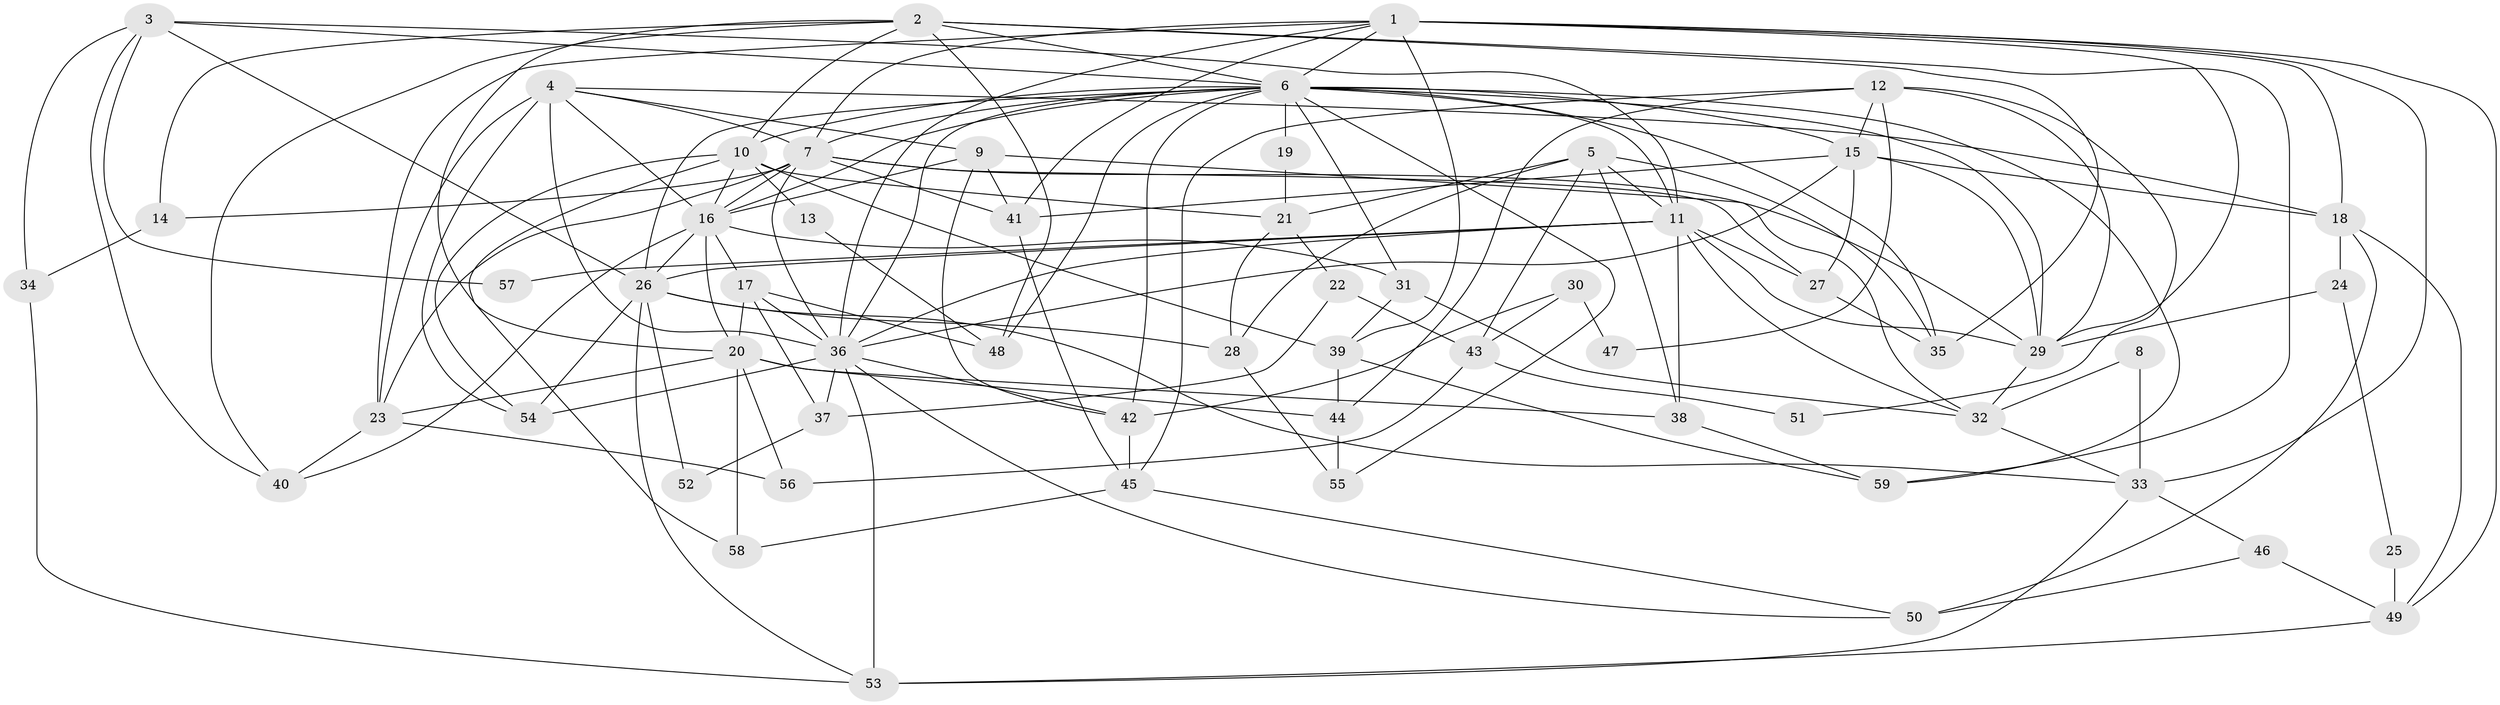 // original degree distribution, {6: 0.08547008547008547, 4: 0.26495726495726496, 2: 0.11965811965811966, 5: 0.2564102564102564, 3: 0.2564102564102564, 9: 0.008547008547008548, 7: 0.008547008547008548}
// Generated by graph-tools (version 1.1) at 2025/36/03/09/25 02:36:09]
// undirected, 59 vertices, 154 edges
graph export_dot {
graph [start="1"]
  node [color=gray90,style=filled];
  1;
  2;
  3;
  4;
  5;
  6;
  7;
  8;
  9;
  10;
  11;
  12;
  13;
  14;
  15;
  16;
  17;
  18;
  19;
  20;
  21;
  22;
  23;
  24;
  25;
  26;
  27;
  28;
  29;
  30;
  31;
  32;
  33;
  34;
  35;
  36;
  37;
  38;
  39;
  40;
  41;
  42;
  43;
  44;
  45;
  46;
  47;
  48;
  49;
  50;
  51;
  52;
  53;
  54;
  55;
  56;
  57;
  58;
  59;
  1 -- 6 [weight=1.0];
  1 -- 7 [weight=2.0];
  1 -- 18 [weight=3.0];
  1 -- 23 [weight=1.0];
  1 -- 29 [weight=1.0];
  1 -- 33 [weight=1.0];
  1 -- 36 [weight=1.0];
  1 -- 39 [weight=1.0];
  1 -- 41 [weight=2.0];
  1 -- 49 [weight=1.0];
  2 -- 6 [weight=1.0];
  2 -- 10 [weight=1.0];
  2 -- 14 [weight=1.0];
  2 -- 20 [weight=1.0];
  2 -- 35 [weight=1.0];
  2 -- 40 [weight=1.0];
  2 -- 48 [weight=1.0];
  2 -- 59 [weight=1.0];
  3 -- 6 [weight=1.0];
  3 -- 11 [weight=1.0];
  3 -- 26 [weight=1.0];
  3 -- 34 [weight=1.0];
  3 -- 40 [weight=1.0];
  3 -- 57 [weight=1.0];
  4 -- 7 [weight=1.0];
  4 -- 9 [weight=2.0];
  4 -- 16 [weight=1.0];
  4 -- 18 [weight=2.0];
  4 -- 23 [weight=2.0];
  4 -- 36 [weight=2.0];
  4 -- 54 [weight=1.0];
  5 -- 11 [weight=1.0];
  5 -- 21 [weight=1.0];
  5 -- 28 [weight=1.0];
  5 -- 35 [weight=2.0];
  5 -- 38 [weight=1.0];
  5 -- 43 [weight=1.0];
  6 -- 7 [weight=1.0];
  6 -- 10 [weight=1.0];
  6 -- 11 [weight=1.0];
  6 -- 15 [weight=1.0];
  6 -- 16 [weight=1.0];
  6 -- 19 [weight=1.0];
  6 -- 26 [weight=1.0];
  6 -- 29 [weight=1.0];
  6 -- 31 [weight=2.0];
  6 -- 35 [weight=1.0];
  6 -- 36 [weight=1.0];
  6 -- 42 [weight=1.0];
  6 -- 48 [weight=1.0];
  6 -- 55 [weight=1.0];
  6 -- 59 [weight=1.0];
  7 -- 14 [weight=1.0];
  7 -- 16 [weight=1.0];
  7 -- 23 [weight=1.0];
  7 -- 27 [weight=1.0];
  7 -- 29 [weight=1.0];
  7 -- 36 [weight=1.0];
  7 -- 41 [weight=1.0];
  8 -- 32 [weight=1.0];
  8 -- 33 [weight=2.0];
  9 -- 16 [weight=1.0];
  9 -- 32 [weight=1.0];
  9 -- 41 [weight=1.0];
  9 -- 42 [weight=1.0];
  10 -- 13 [weight=2.0];
  10 -- 16 [weight=1.0];
  10 -- 21 [weight=1.0];
  10 -- 39 [weight=1.0];
  10 -- 54 [weight=1.0];
  10 -- 58 [weight=1.0];
  11 -- 26 [weight=1.0];
  11 -- 27 [weight=1.0];
  11 -- 29 [weight=1.0];
  11 -- 32 [weight=1.0];
  11 -- 36 [weight=1.0];
  11 -- 38 [weight=2.0];
  11 -- 57 [weight=1.0];
  12 -- 15 [weight=1.0];
  12 -- 29 [weight=1.0];
  12 -- 44 [weight=1.0];
  12 -- 45 [weight=1.0];
  12 -- 47 [weight=1.0];
  12 -- 51 [weight=1.0];
  13 -- 48 [weight=1.0];
  14 -- 34 [weight=1.0];
  15 -- 18 [weight=1.0];
  15 -- 27 [weight=1.0];
  15 -- 29 [weight=1.0];
  15 -- 36 [weight=1.0];
  15 -- 41 [weight=1.0];
  16 -- 17 [weight=1.0];
  16 -- 20 [weight=1.0];
  16 -- 26 [weight=1.0];
  16 -- 31 [weight=1.0];
  16 -- 40 [weight=1.0];
  17 -- 20 [weight=1.0];
  17 -- 36 [weight=1.0];
  17 -- 37 [weight=1.0];
  17 -- 48 [weight=1.0];
  18 -- 24 [weight=1.0];
  18 -- 49 [weight=1.0];
  18 -- 50 [weight=1.0];
  19 -- 21 [weight=1.0];
  20 -- 23 [weight=2.0];
  20 -- 38 [weight=2.0];
  20 -- 44 [weight=1.0];
  20 -- 56 [weight=1.0];
  20 -- 58 [weight=1.0];
  21 -- 22 [weight=1.0];
  21 -- 28 [weight=1.0];
  22 -- 37 [weight=1.0];
  22 -- 43 [weight=1.0];
  23 -- 40 [weight=1.0];
  23 -- 56 [weight=1.0];
  24 -- 25 [weight=1.0];
  24 -- 29 [weight=1.0];
  25 -- 49 [weight=1.0];
  26 -- 28 [weight=2.0];
  26 -- 33 [weight=1.0];
  26 -- 52 [weight=1.0];
  26 -- 53 [weight=1.0];
  26 -- 54 [weight=1.0];
  27 -- 35 [weight=1.0];
  28 -- 55 [weight=1.0];
  29 -- 32 [weight=1.0];
  30 -- 42 [weight=1.0];
  30 -- 43 [weight=1.0];
  30 -- 47 [weight=1.0];
  31 -- 32 [weight=1.0];
  31 -- 39 [weight=1.0];
  32 -- 33 [weight=1.0];
  33 -- 46 [weight=1.0];
  33 -- 53 [weight=1.0];
  34 -- 53 [weight=1.0];
  36 -- 37 [weight=1.0];
  36 -- 42 [weight=1.0];
  36 -- 50 [weight=1.0];
  36 -- 53 [weight=1.0];
  36 -- 54 [weight=1.0];
  37 -- 52 [weight=1.0];
  38 -- 59 [weight=1.0];
  39 -- 44 [weight=1.0];
  39 -- 59 [weight=1.0];
  41 -- 45 [weight=1.0];
  42 -- 45 [weight=1.0];
  43 -- 51 [weight=1.0];
  43 -- 56 [weight=1.0];
  44 -- 55 [weight=1.0];
  45 -- 50 [weight=1.0];
  45 -- 58 [weight=1.0];
  46 -- 49 [weight=1.0];
  46 -- 50 [weight=1.0];
  49 -- 53 [weight=1.0];
}
